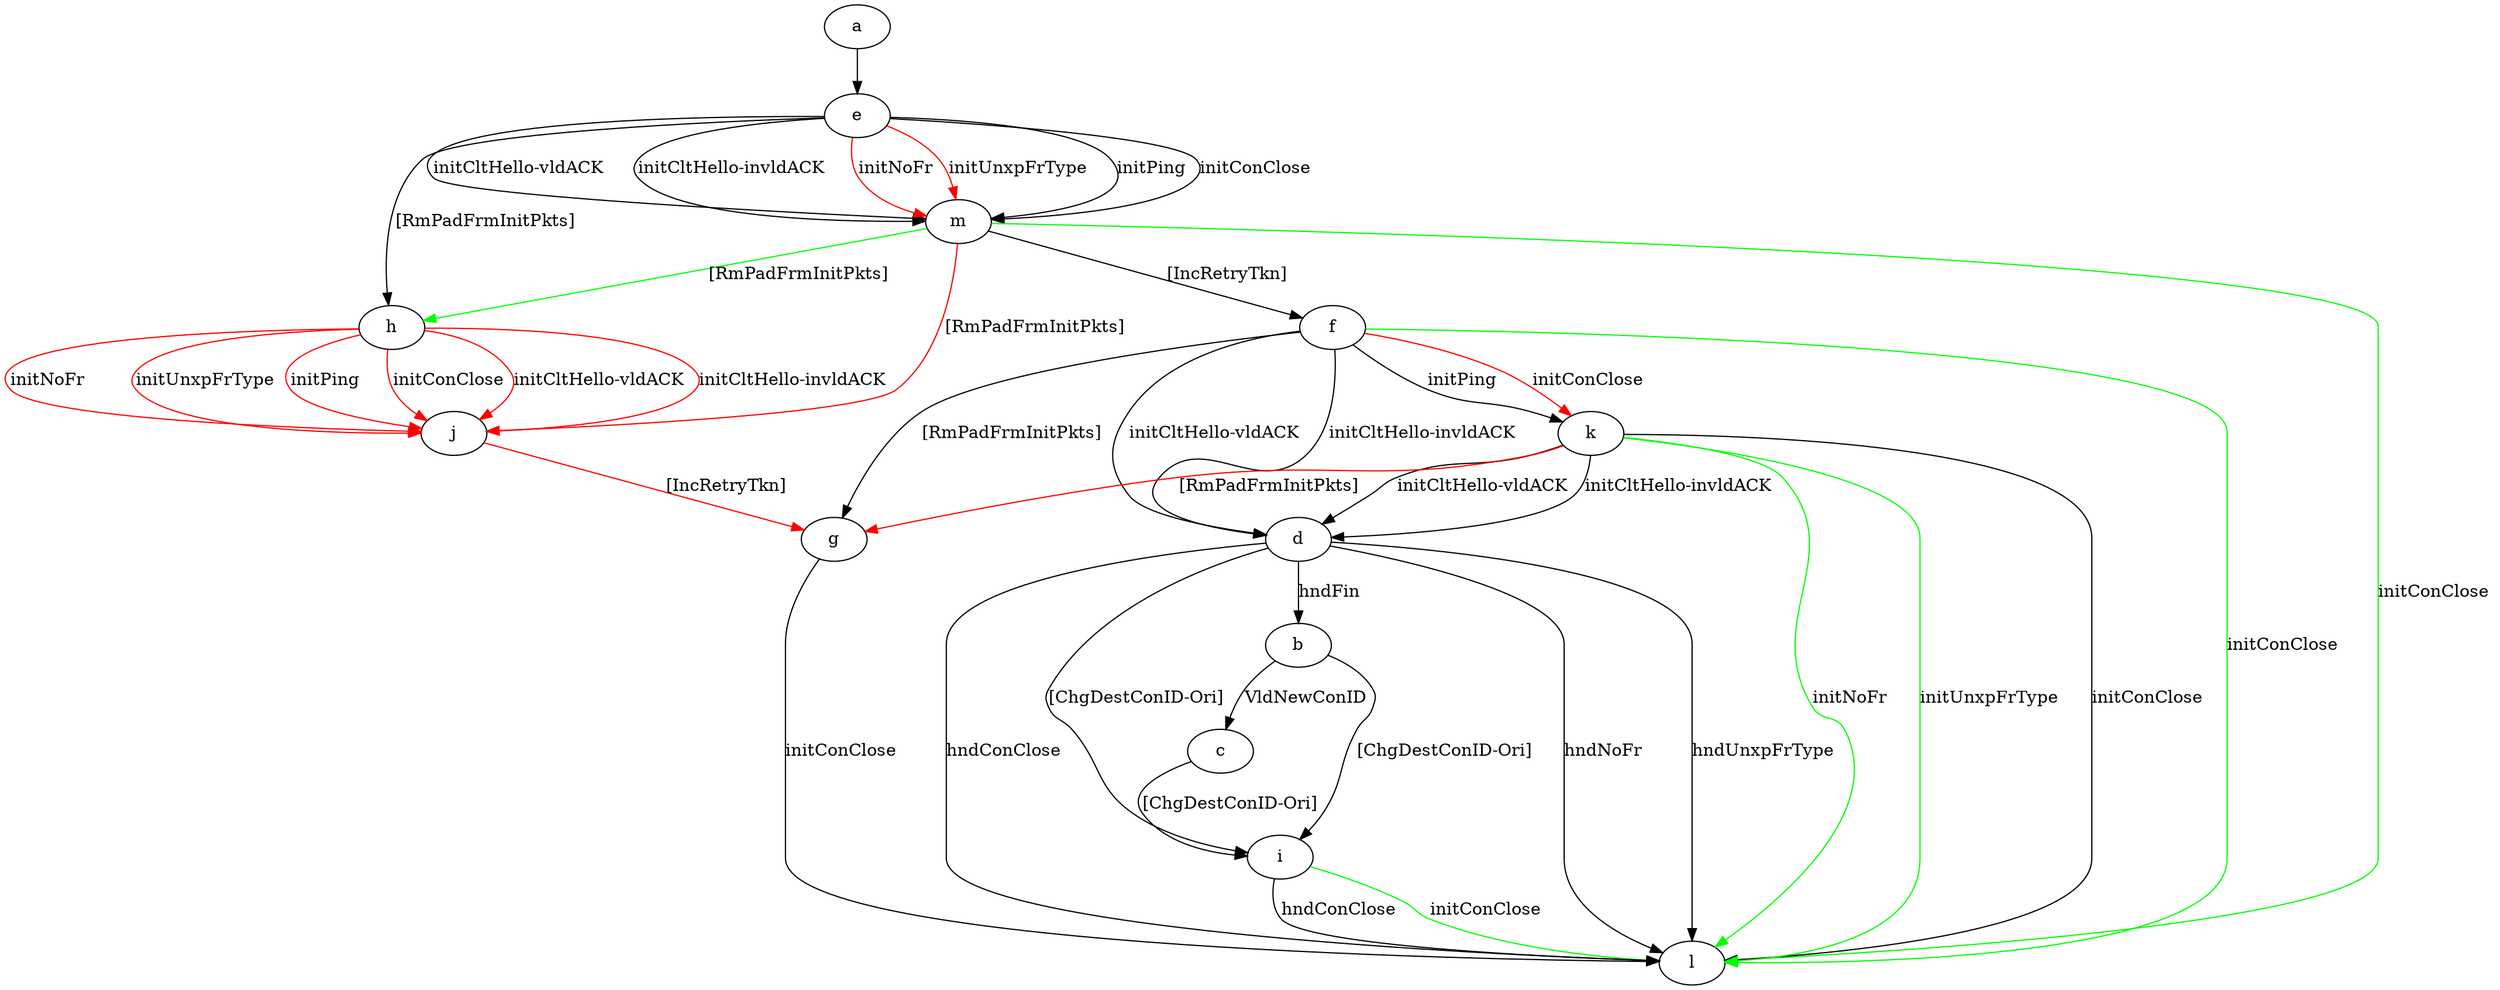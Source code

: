 digraph "" {
	a -> e	[key=0];
	b -> c	[key=0,
		label="VldNewConID "];
	b -> i	[key=0,
		label="[ChgDestConID-Ori] "];
	c -> i	[key=0,
		label="[ChgDestConID-Ori] "];
	d -> b	[key=0,
		label="hndFin "];
	d -> i	[key=0,
		label="[ChgDestConID-Ori] "];
	d -> l	[key=0,
		label="hndNoFr "];
	d -> l	[key=1,
		label="hndUnxpFrType "];
	d -> l	[key=2,
		label="hndConClose "];
	e -> h	[key=0,
		label="[RmPadFrmInitPkts] "];
	e -> m	[key=0,
		label="initPing "];
	e -> m	[key=1,
		label="initConClose "];
	e -> m	[key=2,
		label="initCltHello-vldACK "];
	e -> m	[key=3,
		label="initCltHello-invldACK "];
	e -> m	[key=4,
		color=red,
		label="initNoFr "];
	e -> m	[key=5,
		color=red,
		label="initUnxpFrType "];
	f -> d	[key=0,
		label="initCltHello-vldACK "];
	f -> d	[key=1,
		label="initCltHello-invldACK "];
	f -> g	[key=0,
		label="[RmPadFrmInitPkts] "];
	f -> k	[key=0,
		label="initPing "];
	f -> k	[key=1,
		color=red,
		label="initConClose "];
	f -> l	[key=0,
		color=green,
		label="initConClose "];
	g -> l	[key=0,
		label="initConClose "];
	h -> j	[key=0,
		color=red,
		label="initPing "];
	h -> j	[key=1,
		color=red,
		label="initConClose "];
	h -> j	[key=2,
		color=red,
		label="initCltHello-vldACK "];
	h -> j	[key=3,
		color=red,
		label="initCltHello-invldACK "];
	h -> j	[key=4,
		color=red,
		label="initNoFr "];
	h -> j	[key=5,
		color=red,
		label="initUnxpFrType "];
	i -> l	[key=0,
		label="hndConClose "];
	i -> l	[key=1,
		color=green,
		label="initConClose "];
	j -> g	[key=0,
		color=red,
		label="[IncRetryTkn] "];
	k -> d	[key=0,
		label="initCltHello-vldACK "];
	k -> d	[key=1,
		label="initCltHello-invldACK "];
	k -> g	[key=0,
		color=red,
		label="[RmPadFrmInitPkts] "];
	k -> l	[key=0,
		label="initConClose "];
	k -> l	[key=1,
		color=green,
		label="initNoFr "];
	k -> l	[key=2,
		color=green,
		label="initUnxpFrType "];
	m -> f	[key=0,
		label="[IncRetryTkn] "];
	m -> h	[key=0,
		color=green,
		label="[RmPadFrmInitPkts] "];
	m -> j	[key=0,
		color=red,
		label="[RmPadFrmInitPkts] "];
	m -> l	[key=0,
		color=green,
		label="initConClose "];
}
